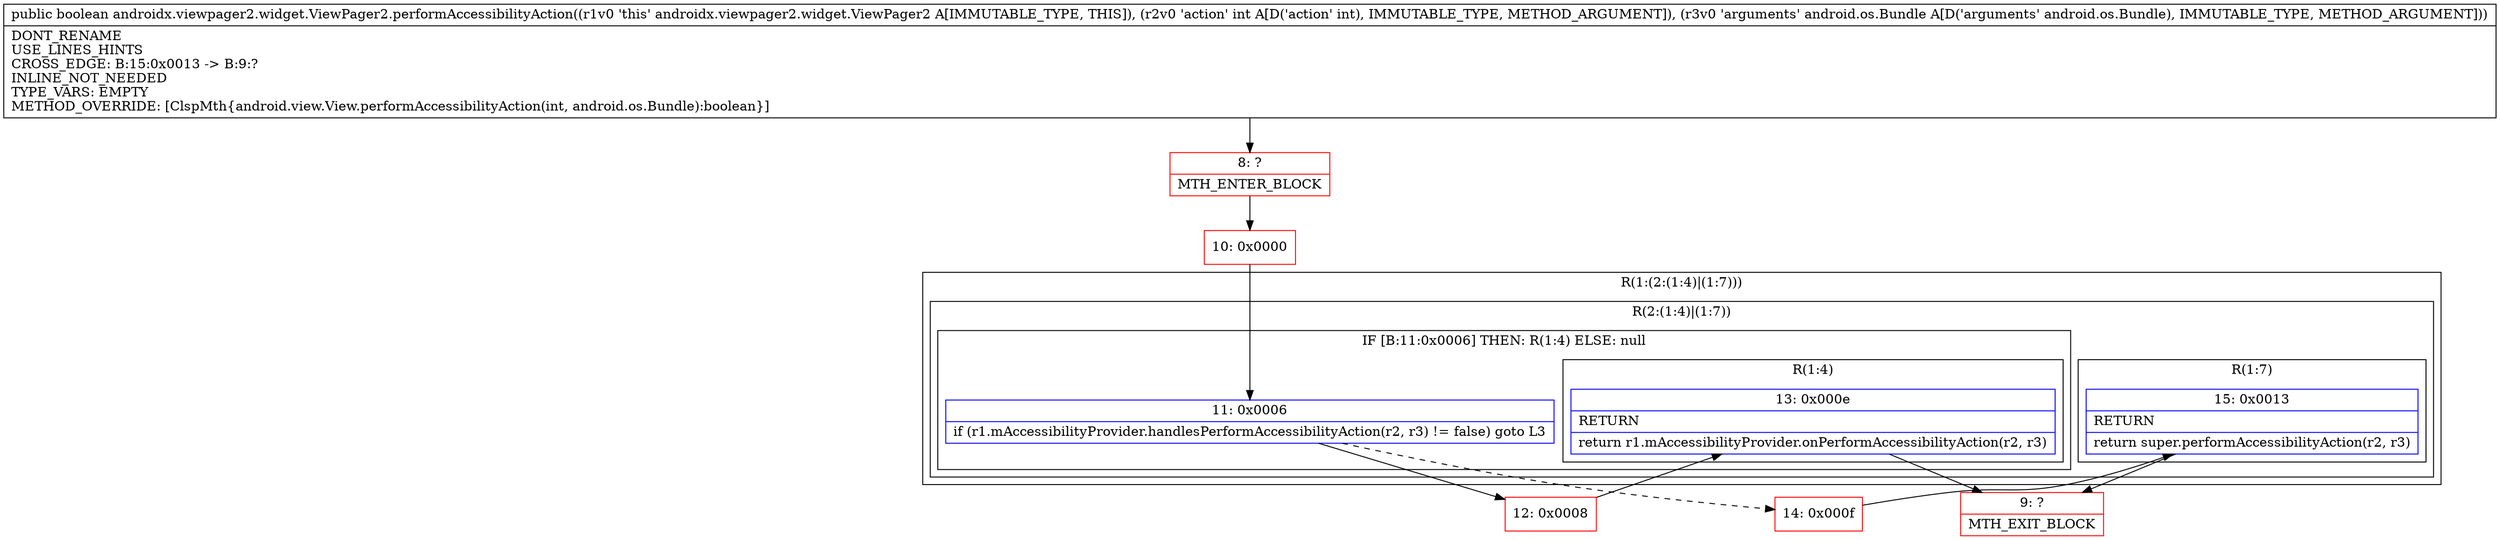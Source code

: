 digraph "CFG forandroidx.viewpager2.widget.ViewPager2.performAccessibilityAction(ILandroid\/os\/Bundle;)Z" {
subgraph cluster_Region_2057063770 {
label = "R(1:(2:(1:4)|(1:7)))";
node [shape=record,color=blue];
subgraph cluster_Region_735231729 {
label = "R(2:(1:4)|(1:7))";
node [shape=record,color=blue];
subgraph cluster_IfRegion_1011763874 {
label = "IF [B:11:0x0006] THEN: R(1:4) ELSE: null";
node [shape=record,color=blue];
Node_11 [shape=record,label="{11\:\ 0x0006|if (r1.mAccessibilityProvider.handlesPerformAccessibilityAction(r2, r3) != false) goto L3\l}"];
subgraph cluster_Region_1155263393 {
label = "R(1:4)";
node [shape=record,color=blue];
Node_13 [shape=record,label="{13\:\ 0x000e|RETURN\l|return r1.mAccessibilityProvider.onPerformAccessibilityAction(r2, r3)\l}"];
}
}
subgraph cluster_Region_1547016445 {
label = "R(1:7)";
node [shape=record,color=blue];
Node_15 [shape=record,label="{15\:\ 0x0013|RETURN\l|return super.performAccessibilityAction(r2, r3)\l}"];
}
}
}
Node_8 [shape=record,color=red,label="{8\:\ ?|MTH_ENTER_BLOCK\l}"];
Node_10 [shape=record,color=red,label="{10\:\ 0x0000}"];
Node_12 [shape=record,color=red,label="{12\:\ 0x0008}"];
Node_9 [shape=record,color=red,label="{9\:\ ?|MTH_EXIT_BLOCK\l}"];
Node_14 [shape=record,color=red,label="{14\:\ 0x000f}"];
MethodNode[shape=record,label="{public boolean androidx.viewpager2.widget.ViewPager2.performAccessibilityAction((r1v0 'this' androidx.viewpager2.widget.ViewPager2 A[IMMUTABLE_TYPE, THIS]), (r2v0 'action' int A[D('action' int), IMMUTABLE_TYPE, METHOD_ARGUMENT]), (r3v0 'arguments' android.os.Bundle A[D('arguments' android.os.Bundle), IMMUTABLE_TYPE, METHOD_ARGUMENT]))  | DONT_RENAME\lUSE_LINES_HINTS\lCROSS_EDGE: B:15:0x0013 \-\> B:9:?\lINLINE_NOT_NEEDED\lTYPE_VARS: EMPTY\lMETHOD_OVERRIDE: [ClspMth\{android.view.View.performAccessibilityAction(int, android.os.Bundle):boolean\}]\l}"];
MethodNode -> Node_8;Node_11 -> Node_12;
Node_11 -> Node_14[style=dashed];
Node_13 -> Node_9;
Node_15 -> Node_9;
Node_8 -> Node_10;
Node_10 -> Node_11;
Node_12 -> Node_13;
Node_14 -> Node_15;
}

